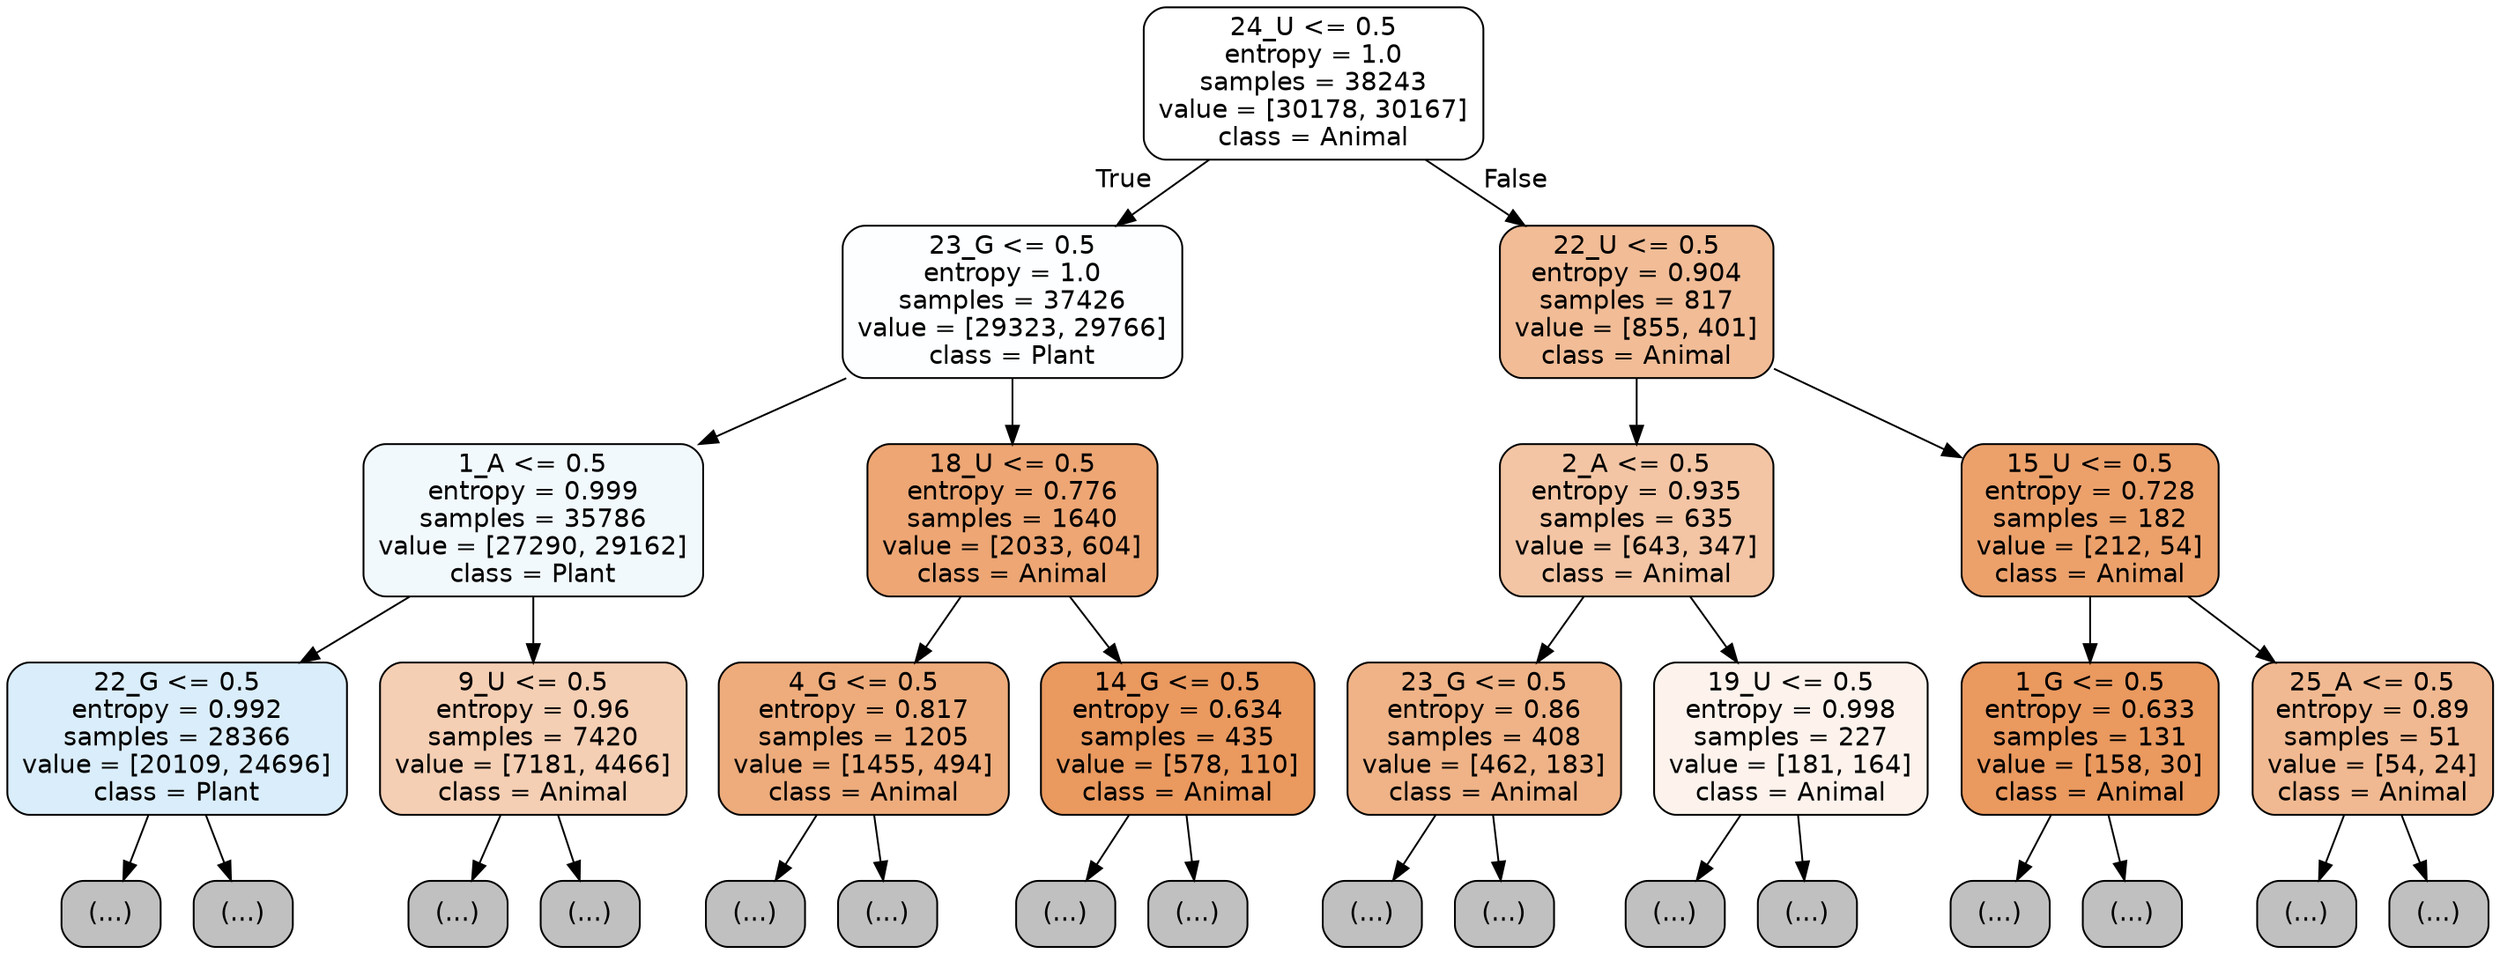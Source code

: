 digraph Tree {
node [shape=box, style="filled, rounded", color="black", fontname="helvetica"] ;
edge [fontname="helvetica"] ;
0 [label="24_U <= 0.5\nentropy = 1.0\nsamples = 38243\nvalue = [30178, 30167]\nclass = Animal", fillcolor="#ffffff"] ;
1 [label="23_G <= 0.5\nentropy = 1.0\nsamples = 37426\nvalue = [29323, 29766]\nclass = Plant", fillcolor="#fcfeff"] ;
0 -> 1 [labeldistance=2.5, labelangle=45, headlabel="True"] ;
2 [label="1_A <= 0.5\nentropy = 0.999\nsamples = 35786\nvalue = [27290, 29162]\nclass = Plant", fillcolor="#f2f9fd"] ;
1 -> 2 ;
3 [label="22_G <= 0.5\nentropy = 0.992\nsamples = 28366\nvalue = [20109, 24696]\nclass = Plant", fillcolor="#daedfa"] ;
2 -> 3 ;
4 [label="(...)", fillcolor="#C0C0C0"] ;
3 -> 4 ;
10755 [label="(...)", fillcolor="#C0C0C0"] ;
3 -> 10755 ;
12072 [label="9_U <= 0.5\nentropy = 0.96\nsamples = 7420\nvalue = [7181, 4466]\nclass = Animal", fillcolor="#f5cfb4"] ;
2 -> 12072 ;
12073 [label="(...)", fillcolor="#C0C0C0"] ;
12072 -> 12073 ;
14758 [label="(...)", fillcolor="#C0C0C0"] ;
12072 -> 14758 ;
15733 [label="18_U <= 0.5\nentropy = 0.776\nsamples = 1640\nvalue = [2033, 604]\nclass = Animal", fillcolor="#eda674"] ;
1 -> 15733 ;
15734 [label="4_G <= 0.5\nentropy = 0.817\nsamples = 1205\nvalue = [1455, 494]\nclass = Animal", fillcolor="#eeac7c"] ;
15733 -> 15734 ;
15735 [label="(...)", fillcolor="#C0C0C0"] ;
15734 -> 15735 ;
16092 [label="(...)", fillcolor="#C0C0C0"] ;
15734 -> 16092 ;
16227 [label="14_G <= 0.5\nentropy = 0.634\nsamples = 435\nvalue = [578, 110]\nclass = Animal", fillcolor="#ea995f"] ;
15733 -> 16227 ;
16228 [label="(...)", fillcolor="#C0C0C0"] ;
16227 -> 16228 ;
16317 [label="(...)", fillcolor="#C0C0C0"] ;
16227 -> 16317 ;
16348 [label="22_U <= 0.5\nentropy = 0.904\nsamples = 817\nvalue = [855, 401]\nclass = Animal", fillcolor="#f1bc96"] ;
0 -> 16348 [labeldistance=2.5, labelangle=-45, headlabel="False"] ;
16349 [label="2_A <= 0.5\nentropy = 0.935\nsamples = 635\nvalue = [643, 347]\nclass = Animal", fillcolor="#f3c5a4"] ;
16348 -> 16349 ;
16350 [label="23_G <= 0.5\nentropy = 0.86\nsamples = 408\nvalue = [462, 183]\nclass = Animal", fillcolor="#efb387"] ;
16349 -> 16350 ;
16351 [label="(...)", fillcolor="#C0C0C0"] ;
16350 -> 16351 ;
16500 [label="(...)", fillcolor="#C0C0C0"] ;
16350 -> 16500 ;
16553 [label="19_U <= 0.5\nentropy = 0.998\nsamples = 227\nvalue = [181, 164]\nclass = Animal", fillcolor="#fdf3ec"] ;
16349 -> 16553 ;
16554 [label="(...)", fillcolor="#C0C0C0"] ;
16553 -> 16554 ;
16621 [label="(...)", fillcolor="#C0C0C0"] ;
16553 -> 16621 ;
16656 [label="15_U <= 0.5\nentropy = 0.728\nsamples = 182\nvalue = [212, 54]\nclass = Animal", fillcolor="#eca16b"] ;
16348 -> 16656 ;
16657 [label="1_G <= 0.5\nentropy = 0.633\nsamples = 131\nvalue = [158, 30]\nclass = Animal", fillcolor="#ea995f"] ;
16656 -> 16657 ;
16658 [label="(...)", fillcolor="#C0C0C0"] ;
16657 -> 16658 ;
16707 [label="(...)", fillcolor="#C0C0C0"] ;
16657 -> 16707 ;
16718 [label="25_A <= 0.5\nentropy = 0.89\nsamples = 51\nvalue = [54, 24]\nclass = Animal", fillcolor="#f1b991"] ;
16656 -> 16718 ;
16719 [label="(...)", fillcolor="#C0C0C0"] ;
16718 -> 16719 ;
16748 [label="(...)", fillcolor="#C0C0C0"] ;
16718 -> 16748 ;
}
